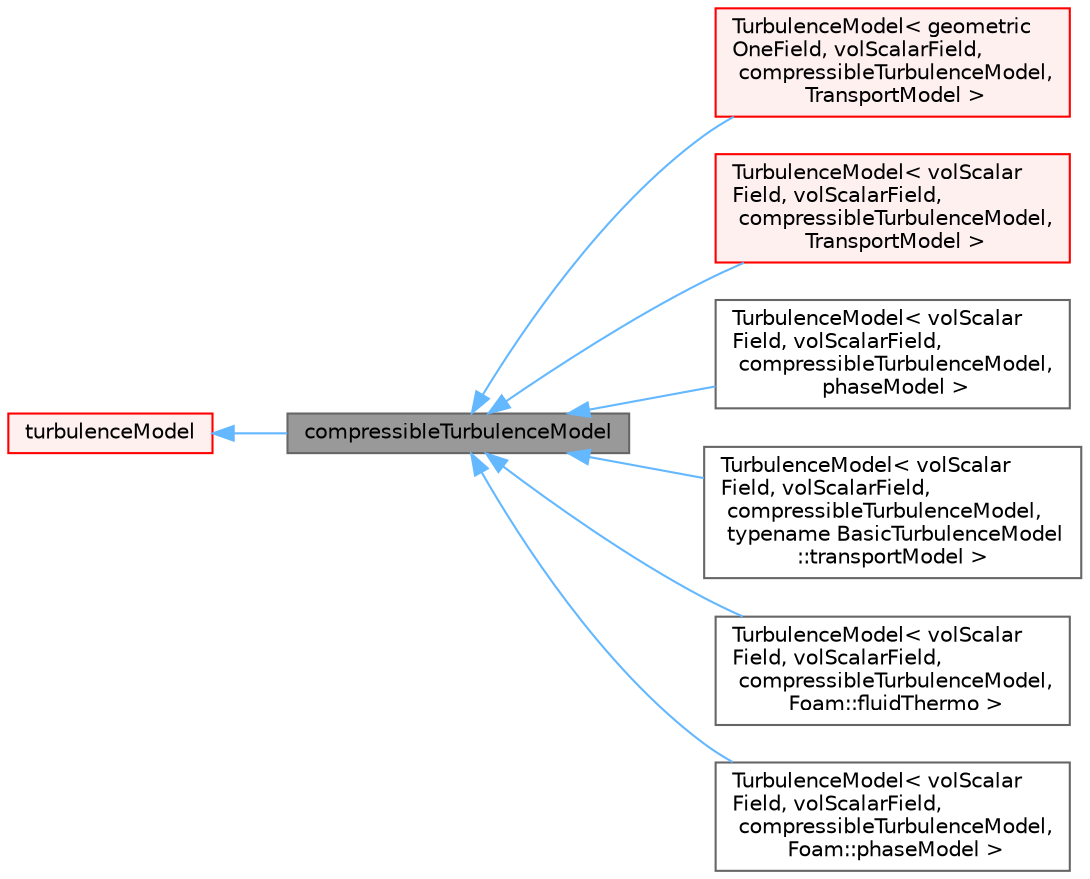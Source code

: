 digraph "compressibleTurbulenceModel"
{
 // LATEX_PDF_SIZE
  bgcolor="transparent";
  edge [fontname=Helvetica,fontsize=10,labelfontname=Helvetica,labelfontsize=10];
  node [fontname=Helvetica,fontsize=10,shape=box,height=0.2,width=0.4];
  rankdir="LR";
  Node1 [id="Node000001",label="compressibleTurbulenceModel",height=0.2,width=0.4,color="gray40", fillcolor="grey60", style="filled", fontcolor="black",tooltip="Abstract base class for turbulence models (RAS, LES and laminar)."];
  Node2 -> Node1 [id="edge1_Node000001_Node000002",dir="back",color="steelblue1",style="solid",tooltip=" "];
  Node2 [id="Node000002",label="turbulenceModel",height=0.2,width=0.4,color="red", fillcolor="#FFF0F0", style="filled",URL="$classFoam_1_1turbulenceModel.html",tooltip="Abstract base class for turbulence models (RAS, LES and laminar)."];
  Node1 -> Node12 [id="edge2_Node000001_Node000012",dir="back",color="steelblue1",style="solid",tooltip=" "];
  Node12 [id="Node000012",label="TurbulenceModel\< geometric\lOneField, volScalarField,\l compressibleTurbulenceModel,\l TransportModel \>",height=0.2,width=0.4,color="red", fillcolor="#FFF0F0", style="filled",URL="$classFoam_1_1TurbulenceModel.html",tooltip=" "];
  Node1 -> Node14 [id="edge3_Node000001_Node000014",dir="back",color="steelblue1",style="solid",tooltip=" "];
  Node14 [id="Node000014",label="TurbulenceModel\< volScalar\lField, volScalarField,\l compressibleTurbulenceModel,\l TransportModel \>",height=0.2,width=0.4,color="red", fillcolor="#FFF0F0", style="filled",URL="$classFoam_1_1TurbulenceModel.html",tooltip=" "];
  Node1 -> Node28 [id="edge4_Node000001_Node000028",dir="back",color="steelblue1",style="solid",tooltip=" "];
  Node28 [id="Node000028",label="TurbulenceModel\< volScalar\lField, volScalarField,\l compressibleTurbulenceModel,\l phaseModel \>",height=0.2,width=0.4,color="gray40", fillcolor="white", style="filled",URL="$classFoam_1_1TurbulenceModel.html",tooltip=" "];
  Node1 -> Node29 [id="edge5_Node000001_Node000029",dir="back",color="steelblue1",style="solid",tooltip=" "];
  Node29 [id="Node000029",label="TurbulenceModel\< volScalar\lField, volScalarField,\l compressibleTurbulenceModel,\l typename BasicTurbulenceModel\l::transportModel \>",height=0.2,width=0.4,color="gray40", fillcolor="white", style="filled",URL="$classFoam_1_1TurbulenceModel.html",tooltip=" "];
  Node1 -> Node30 [id="edge6_Node000001_Node000030",dir="back",color="steelblue1",style="solid",tooltip=" "];
  Node30 [id="Node000030",label="TurbulenceModel\< volScalar\lField, volScalarField,\l compressibleTurbulenceModel,\l Foam::fluidThermo \>",height=0.2,width=0.4,color="gray40", fillcolor="white", style="filled",URL="$classFoam_1_1TurbulenceModel.html",tooltip=" "];
  Node1 -> Node31 [id="edge7_Node000001_Node000031",dir="back",color="steelblue1",style="solid",tooltip=" "];
  Node31 [id="Node000031",label="TurbulenceModel\< volScalar\lField, volScalarField,\l compressibleTurbulenceModel,\l Foam::phaseModel \>",height=0.2,width=0.4,color="gray40", fillcolor="white", style="filled",URL="$classFoam_1_1TurbulenceModel.html",tooltip=" "];
}

